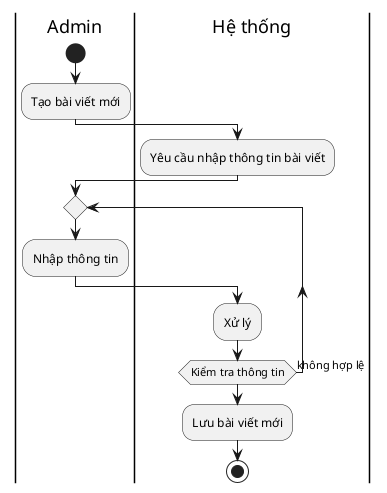 @startuml
|Admin|
start
:Tạo bài viết mới;
|Hệ thống|
:Yêu cầu nhập thông tin bài viết;
|Admin|
repeat
|Admin|
:Nhập thông tin;
|Hệ thống|
:Xử lý;
repeat while(Kiểm tra thông tin) is (không hợp lệ)
|Hệ thống|
:Lưu bài viết mới;
stop

@enduml